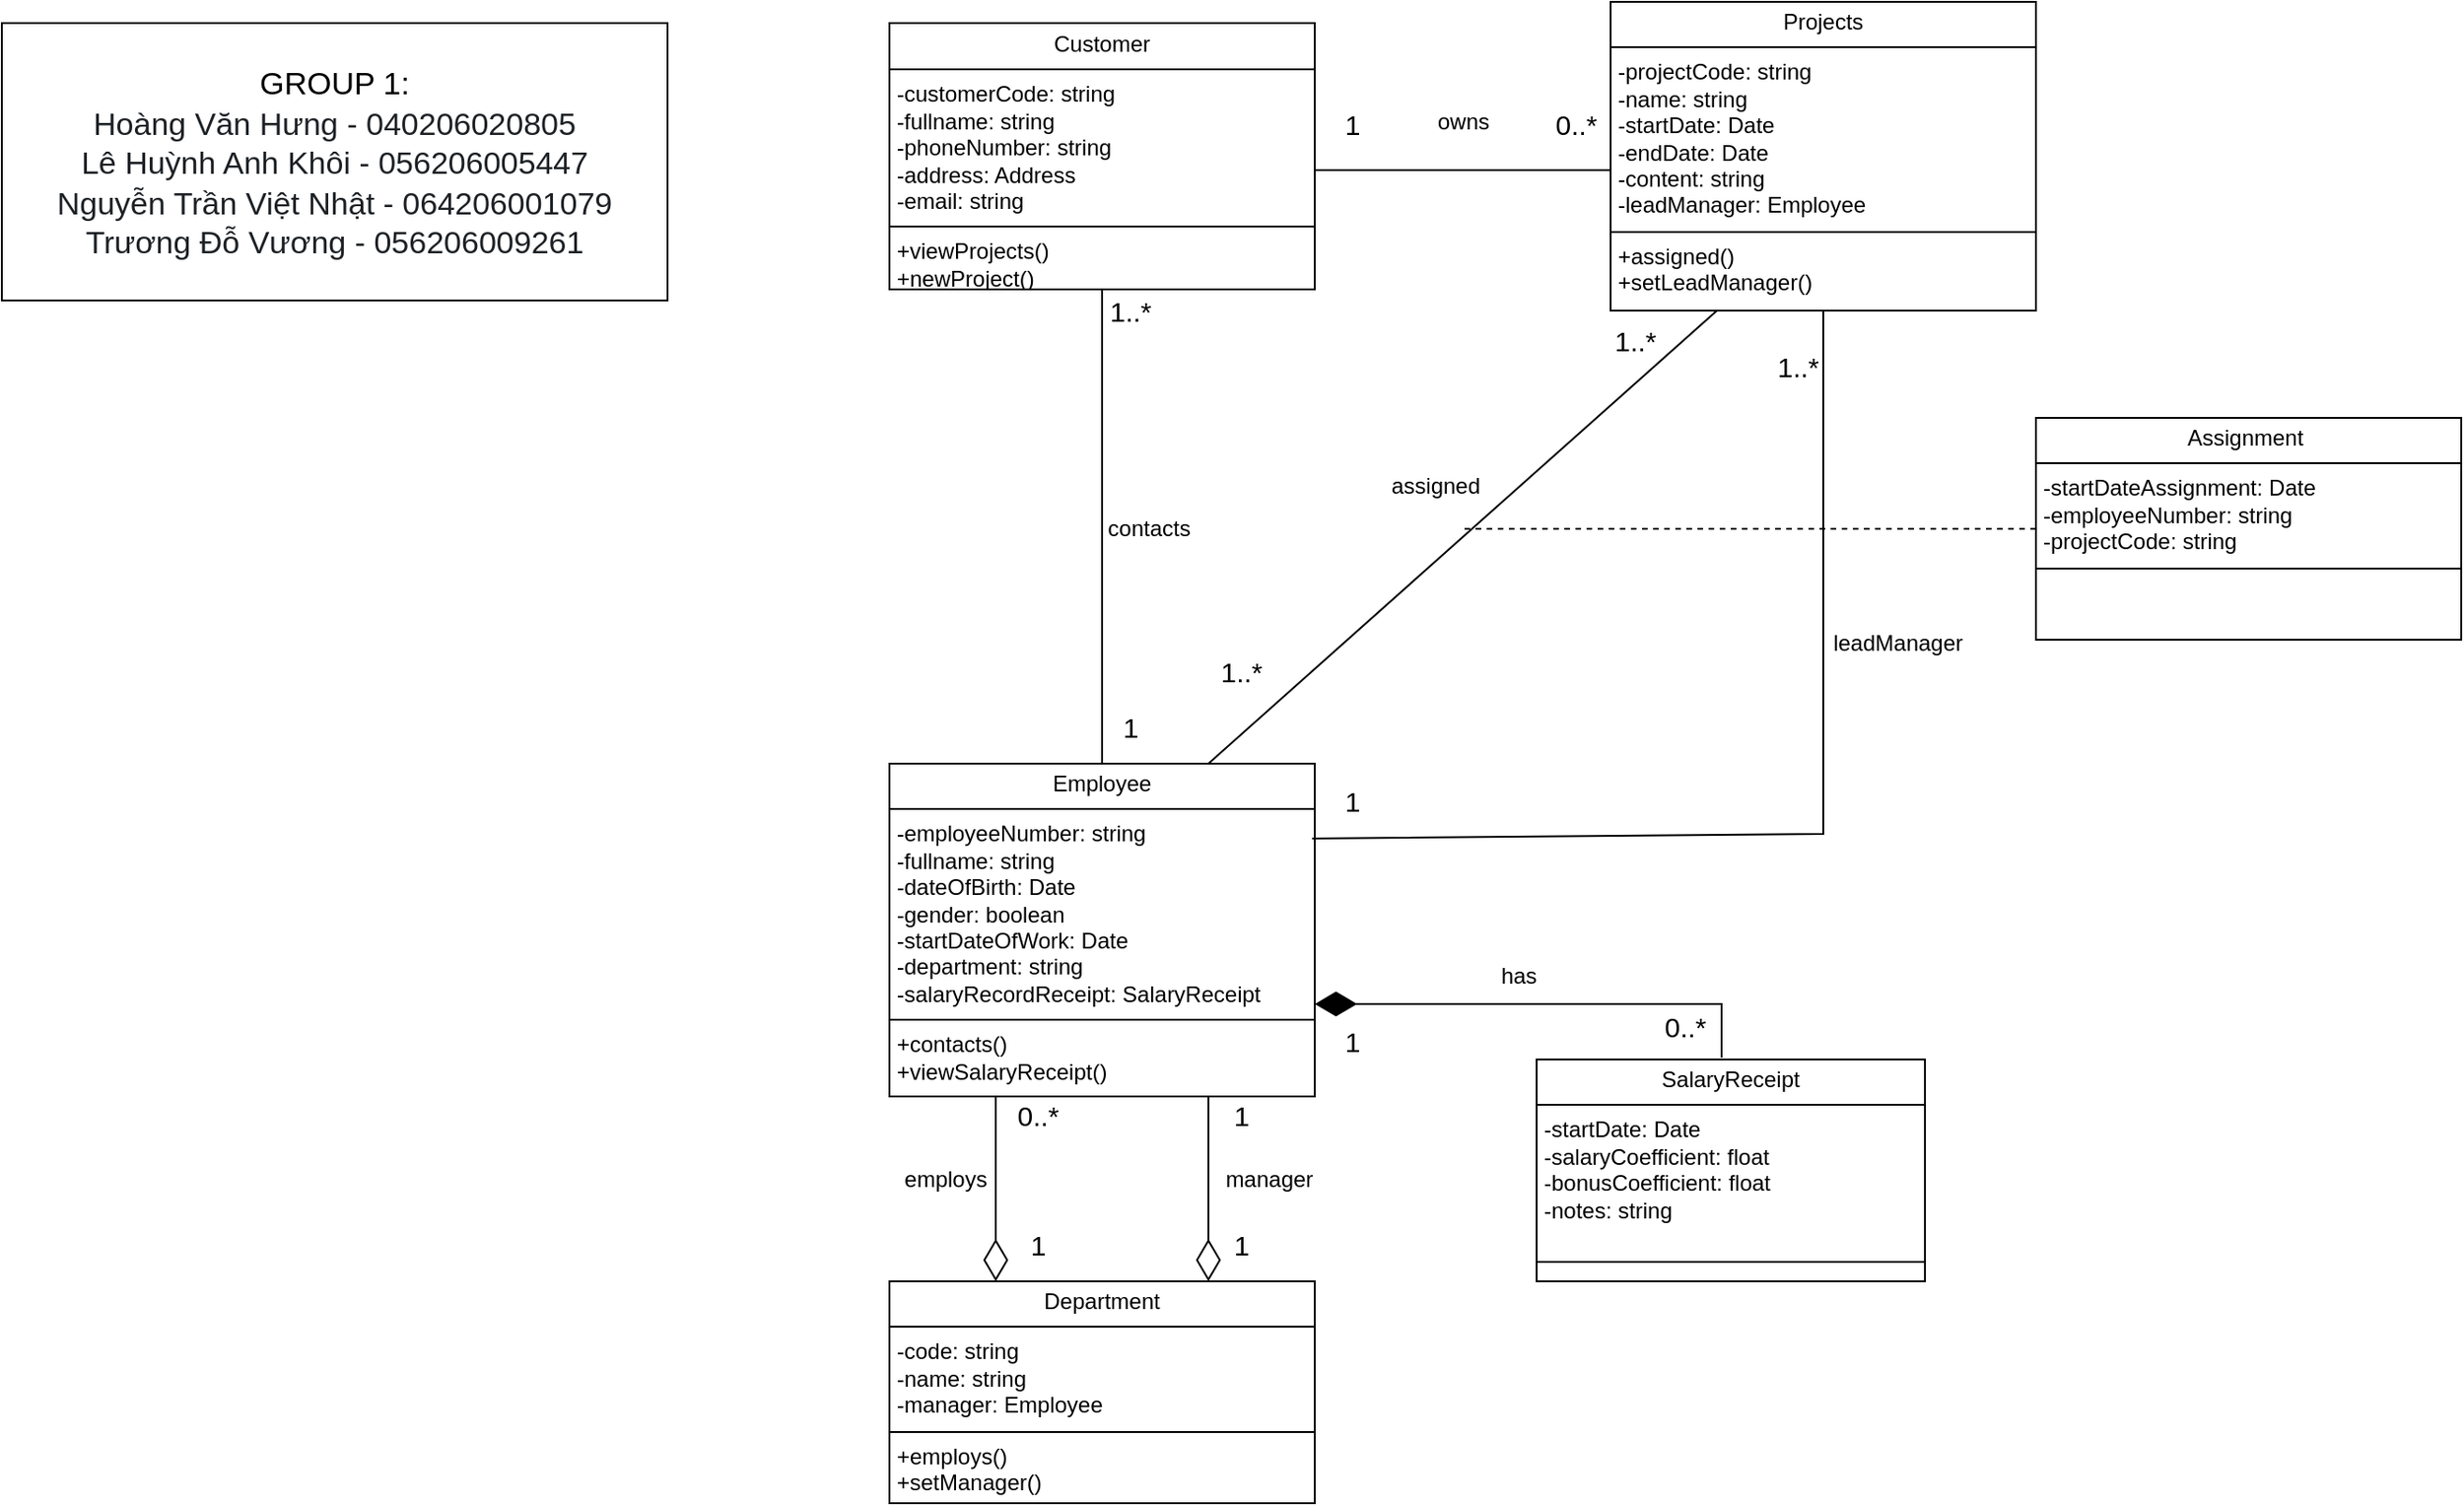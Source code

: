<mxfile version="28.2.7">
  <diagram name="Page-1" id="Ts-NeDFXalQD7CbRLz6-">
    <mxGraphModel dx="2316" dy="2063" grid="1" gridSize="10" guides="1" tooltips="1" connect="1" arrows="1" fold="1" page="1" pageScale="1" pageWidth="827" pageHeight="1169" math="0" shadow="0">
      <root>
        <mxCell id="0" />
        <mxCell id="1" parent="0" />
        <mxCell id="AWTw_-VpDFT90Jt7W-z0-40" style="edgeStyle=orthogonalEdgeStyle;rounded=0;orthogonalLoop=1;jettySize=auto;html=1;exitX=0.25;exitY=1;exitDx=0;exitDy=0;entryX=0.25;entryY=0;entryDx=0;entryDy=0;endArrow=diamondThin;endFill=0;endSize=20;strokeWidth=1;startSize=6;targetPerimeterSpacing=0;jumpSize=6;" parent="1" source="AWTw_-VpDFT90Jt7W-z0-5" target="AWTw_-VpDFT90Jt7W-z0-8" edge="1">
          <mxGeometry relative="1" as="geometry" />
        </mxCell>
        <mxCell id="AWTw_-VpDFT90Jt7W-z0-5" value="&lt;p style=&quot;margin:0px;margin-top:4px;text-align:center;&quot;&gt;Employee&lt;/p&gt;&lt;hr size=&quot;1&quot; style=&quot;border-style:solid;&quot;&gt;&lt;p style=&quot;margin:0px;margin-left:4px;&quot;&gt;-employeeNumber: string&lt;/p&gt;&lt;p style=&quot;margin:0px;margin-left:4px;&quot;&gt;-&lt;span style=&quot;background-color: transparent; color: light-dark(rgb(0, 0, 0), rgb(255, 255, 255));&quot;&gt;fullname: string&lt;/span&gt;&lt;/p&gt;&lt;p style=&quot;margin:0px;margin-left:4px;&quot;&gt;&lt;span style=&quot;background-color: transparent; color: light-dark(rgb(0, 0, 0), rgb(255, 255, 255));&quot;&gt;-&lt;/span&gt;&lt;span style=&quot;background-color: transparent; color: light-dark(rgb(0, 0, 0), rgb(255, 255, 255));&quot;&gt;dateOfBirth: Date&lt;/span&gt;&lt;/p&gt;&lt;p style=&quot;margin:0px;margin-left:4px;&quot;&gt;&lt;span style=&quot;background-color: transparent; color: light-dark(rgb(0, 0, 0), rgb(255, 255, 255));&quot;&gt;-&lt;/span&gt;&lt;span style=&quot;background-color: transparent; color: light-dark(rgb(0, 0, 0), rgb(255, 255, 255));&quot;&gt;gender: boolean&lt;/span&gt;&lt;/p&gt;&lt;p style=&quot;margin:0px;margin-left:4px;&quot;&gt;&lt;span style=&quot;background-color: transparent; color: light-dark(rgb(0, 0, 0), rgb(255, 255, 255));&quot;&gt;-startDateOfWork: Date&lt;/span&gt;&lt;/p&gt;&lt;p style=&quot;margin:0px;margin-left:4px;&quot;&gt;&lt;span style=&quot;background-color: transparent; color: light-dark(rgb(0, 0, 0), rgb(255, 255, 255));&quot;&gt;-&lt;/span&gt;&lt;span style=&quot;background-color: transparent; color: light-dark(rgb(0, 0, 0), rgb(255, 255, 255));&quot;&gt;department: string&lt;/span&gt;&lt;/p&gt;&lt;p style=&quot;margin:0px;margin-left:4px;&quot;&gt;-salaryRecordReceipt: SalaryReceipt&lt;/p&gt;&lt;hr size=&quot;1&quot; style=&quot;border-style:solid;&quot;&gt;&lt;p style=&quot;margin:0px;margin-left:4px;&quot;&gt;+contacts()&lt;/p&gt;&lt;p style=&quot;margin:0px;margin-left:4px;&quot;&gt;+viewSalaryReceipt()&lt;/p&gt;" style="verticalAlign=top;align=left;overflow=fill;html=1;whiteSpace=wrap;" parent="1" vertex="1">
          <mxGeometry x="-160" y="-618" width="230" height="180" as="geometry" />
        </mxCell>
        <mxCell id="AWTw_-VpDFT90Jt7W-z0-12" style="edgeStyle=orthogonalEdgeStyle;rounded=0;orthogonalLoop=1;jettySize=auto;html=1;endArrow=diamondThin;endFill=1;strokeWidth=1;endSize=20;" parent="1" target="AWTw_-VpDFT90Jt7W-z0-5" edge="1">
          <mxGeometry relative="1" as="geometry">
            <Array as="points">
              <mxPoint x="290" y="-488" />
            </Array>
            <mxPoint x="290" y="-459" as="sourcePoint" />
          </mxGeometry>
        </mxCell>
        <mxCell id="AWTw_-VpDFT90Jt7W-z0-13" value="1" style="edgeLabel;html=1;align=center;verticalAlign=middle;resizable=0;points=[];fontSize=15;" parent="AWTw_-VpDFT90Jt7W-z0-12" vertex="1" connectable="0">
          <mxGeometry x="0.84" y="-1" relative="1" as="geometry">
            <mxPoint y="21" as="offset" />
          </mxGeometry>
        </mxCell>
        <mxCell id="AWTw_-VpDFT90Jt7W-z0-14" value="0..*" style="edgeLabel;html=1;align=center;verticalAlign=middle;resizable=0;points=[];fontSize=15;" parent="AWTw_-VpDFT90Jt7W-z0-12" vertex="1" connectable="0">
          <mxGeometry x="-0.871" y="-1" relative="1" as="geometry">
            <mxPoint x="-21" y="-1" as="offset" />
          </mxGeometry>
        </mxCell>
        <mxCell id="AWTw_-VpDFT90Jt7W-z0-8" value="&lt;p style=&quot;margin:0px;margin-top:4px;text-align:center;&quot;&gt;Department&lt;/p&gt;&lt;hr size=&quot;1&quot; style=&quot;border-style:solid;&quot;&gt;&lt;p style=&quot;margin:0px;margin-left:4px;&quot;&gt;-code: string&lt;br&gt;&lt;/p&gt;&lt;p style=&quot;margin:0px;margin-left:4px;&quot;&gt;-name: string&lt;/p&gt;&lt;p style=&quot;margin:0px;margin-left:4px;&quot;&gt;-manager:&amp;nbsp;&lt;span style=&quot;text-align: center; background-color: transparent; color: light-dark(rgb(0, 0, 0), rgb(255, 255, 255));&quot;&gt;Employee&lt;/span&gt;&lt;/p&gt;&lt;hr size=&quot;1&quot; style=&quot;border-style:solid;&quot;&gt;&lt;p style=&quot;margin:0px;margin-left:4px;&quot;&gt;+employs()&lt;/p&gt;&lt;p style=&quot;margin:0px;margin-left:4px;&quot;&gt;+setManager()&lt;/p&gt;" style="verticalAlign=top;align=left;overflow=fill;html=1;whiteSpace=wrap;" parent="1" vertex="1">
          <mxGeometry x="-160" y="-338" width="230" height="120" as="geometry" />
        </mxCell>
        <mxCell id="AWTw_-VpDFT90Jt7W-z0-33" style="edgeStyle=orthogonalEdgeStyle;rounded=0;orthogonalLoop=1;jettySize=auto;html=1;endArrow=none;endFill=0;" parent="1" source="AWTw_-VpDFT90Jt7W-z0-9" target="AWTw_-VpDFT90Jt7W-z0-5" edge="1">
          <mxGeometry relative="1" as="geometry" />
        </mxCell>
        <mxCell id="AWTw_-VpDFT90Jt7W-z0-9" value="&lt;p style=&quot;margin:0px;margin-top:4px;text-align:center;&quot;&gt;Customer&lt;/p&gt;&lt;hr size=&quot;1&quot; style=&quot;border-style:solid;&quot;&gt;&lt;p style=&quot;margin:0px;margin-left:4px;&quot;&gt;-customerCode: string&lt;br&gt;&lt;/p&gt;&lt;p style=&quot;margin:0px;margin-left:4px;&quot;&gt;-&lt;span style=&quot;background-color: transparent; color: light-dark(rgb(0, 0, 0), rgb(255, 255, 255));&quot;&gt;fullname: string&lt;/span&gt;&lt;br&gt;&lt;/p&gt;&lt;p style=&quot;margin:0px;margin-left:4px;&quot;&gt;&lt;span style=&quot;background-color: transparent; color: light-dark(rgb(0, 0, 0), rgb(255, 255, 255));&quot;&gt;-&lt;/span&gt;&lt;span style=&quot;background-color: transparent; color: light-dark(rgb(0, 0, 0), rgb(255, 255, 255));&quot;&gt;phoneNumber: string&lt;/span&gt;&lt;/p&gt;&lt;p style=&quot;margin:0px;margin-left:4px;&quot;&gt;&lt;span style=&quot;background-color: transparent; color: light-dark(rgb(0, 0, 0), rgb(255, 255, 255));&quot;&gt;-&lt;/span&gt;&lt;span style=&quot;background-color: transparent; color: light-dark(rgb(0, 0, 0), rgb(255, 255, 255));&quot;&gt;address: Address&lt;/span&gt;&lt;/p&gt;&lt;p style=&quot;margin:0px;margin-left:4px;&quot;&gt;&lt;span style=&quot;background-color: transparent; color: light-dark(rgb(0, 0, 0), rgb(255, 255, 255));&quot;&gt;-&lt;/span&gt;&lt;span style=&quot;background-color: transparent; color: light-dark(rgb(0, 0, 0), rgb(255, 255, 255));&quot;&gt;email: string&lt;/span&gt;&lt;/p&gt;&lt;hr size=&quot;1&quot; style=&quot;border-style:solid;&quot;&gt;&lt;p style=&quot;margin:0px;margin-left:4px;&quot;&gt;+viewProjects()&lt;/p&gt;&lt;p style=&quot;margin:0px;margin-left:4px;&quot;&gt;+newProject()&lt;/p&gt;" style="verticalAlign=top;align=left;overflow=fill;html=1;whiteSpace=wrap;" parent="1" vertex="1">
          <mxGeometry x="-160" y="-1018.5" width="230" height="144" as="geometry" />
        </mxCell>
        <mxCell id="AWTw_-VpDFT90Jt7W-z0-19" style="edgeStyle=orthogonalEdgeStyle;rounded=0;orthogonalLoop=1;jettySize=auto;html=1;strokeWidth=1;endArrow=none;endFill=0;endSize=20;startSize=7;" parent="1" source="AWTw_-VpDFT90Jt7W-z0-10" edge="1">
          <mxGeometry relative="1" as="geometry">
            <Array as="points">
              <mxPoint x="155" y="-939" />
            </Array>
            <mxPoint x="70" y="-939" as="targetPoint" />
          </mxGeometry>
        </mxCell>
        <mxCell id="AWTw_-VpDFT90Jt7W-z0-20" value="1" style="edgeLabel;html=1;align=center;verticalAlign=middle;resizable=0;points=[];fontSize=15;" parent="AWTw_-VpDFT90Jt7W-z0-19" vertex="1" connectable="0">
          <mxGeometry x="0.883" y="-2" relative="1" as="geometry">
            <mxPoint x="10" y="-23" as="offset" />
          </mxGeometry>
        </mxCell>
        <mxCell id="AWTw_-VpDFT90Jt7W-z0-21" value="0..*" style="edgeLabel;html=1;align=center;verticalAlign=middle;resizable=0;points=[];fontSize=15;" parent="AWTw_-VpDFT90Jt7W-z0-19" vertex="1" connectable="0">
          <mxGeometry x="-0.864" y="-2" relative="1" as="geometry">
            <mxPoint x="-8" y="-23" as="offset" />
          </mxGeometry>
        </mxCell>
        <mxCell id="AWTw_-VpDFT90Jt7W-z0-10" value="&lt;p style=&quot;margin:0px;margin-top:4px;text-align:center;&quot;&gt;Projects&lt;/p&gt;&lt;hr size=&quot;1&quot; style=&quot;border-style:solid;&quot;&gt;&lt;p style=&quot;margin:0px;margin-left:4px;&quot;&gt;-projectCode: string&lt;br&gt;&lt;/p&gt;&lt;p style=&quot;margin:0px;margin-left:4px;&quot;&gt;-name: string&lt;/p&gt;&lt;p style=&quot;margin:0px;margin-left:4px;&quot;&gt;-startDate: Date&lt;/p&gt;&lt;p style=&quot;margin:0px;margin-left:4px;&quot;&gt;-endDate: Date&lt;/p&gt;&lt;p style=&quot;margin:0px;margin-left:4px;&quot;&gt;-content: string&lt;/p&gt;&lt;p style=&quot;margin:0px;margin-left:4px;&quot;&gt;-leadManager: Employee&lt;/p&gt;&lt;hr size=&quot;1&quot; style=&quot;border-style:solid;&quot;&gt;&lt;p style=&quot;margin:0px;margin-left:4px;&quot;&gt;+assigned()&lt;/p&gt;&lt;p style=&quot;margin:0px;margin-left:4px;&quot;&gt;+setLeadManager()&lt;/p&gt;&lt;p style=&quot;margin:0px;margin-left:4px;&quot;&gt;&lt;br&gt;&lt;/p&gt;" style="verticalAlign=top;align=left;overflow=fill;html=1;whiteSpace=wrap;" parent="1" vertex="1">
          <mxGeometry x="230" y="-1030" width="230" height="167" as="geometry" />
        </mxCell>
        <mxCell id="AWTw_-VpDFT90Jt7W-z0-34" value="1..*" style="edgeLabel;html=1;align=center;verticalAlign=middle;resizable=0;points=[];fontSize=15;" parent="1" vertex="1" connectable="0">
          <mxGeometry x="-30" y="-863" as="geometry" />
        </mxCell>
        <mxCell id="AWTw_-VpDFT90Jt7W-z0-35" value="1" style="edgeLabel;html=1;align=center;verticalAlign=middle;resizable=0;points=[];fontSize=15;" parent="1" vertex="1" connectable="0">
          <mxGeometry x="-30" y="-638" as="geometry" />
        </mxCell>
        <mxCell id="AWTw_-VpDFT90Jt7W-z0-36" value="contacts" style="text;html=1;align=center;verticalAlign=middle;resizable=0;points=[];autosize=1;strokeColor=none;fillColor=none;" parent="1" vertex="1">
          <mxGeometry x="-55" y="-760" width="70" height="30" as="geometry" />
        </mxCell>
        <mxCell id="AWTw_-VpDFT90Jt7W-z0-37" value="has" style="text;html=1;align=center;verticalAlign=middle;resizable=0;points=[];autosize=1;strokeColor=none;fillColor=none;" parent="1" vertex="1">
          <mxGeometry x="160" y="-518" width="40" height="30" as="geometry" />
        </mxCell>
        <mxCell id="AWTw_-VpDFT90Jt7W-z0-38" value="owns" style="text;html=1;align=center;verticalAlign=middle;resizable=0;points=[];autosize=1;strokeColor=none;fillColor=none;" parent="1" vertex="1">
          <mxGeometry x="125" y="-980" width="50" height="30" as="geometry" />
        </mxCell>
        <mxCell id="AWTw_-VpDFT90Jt7W-z0-41" value="0..*" style="edgeLabel;html=1;align=center;verticalAlign=middle;resizable=0;points=[];fontSize=15;" parent="1" vertex="1" connectable="0">
          <mxGeometry x="-80" y="-428" as="geometry" />
        </mxCell>
        <mxCell id="AWTw_-VpDFT90Jt7W-z0-42" value="1" style="edgeLabel;html=1;align=center;verticalAlign=middle;resizable=0;points=[];fontSize=15;" parent="1" vertex="1" connectable="0">
          <mxGeometry x="-80" y="-358" as="geometry" />
        </mxCell>
        <mxCell id="AWTw_-VpDFT90Jt7W-z0-45" value="employs" style="text;html=1;align=center;verticalAlign=middle;resizable=0;points=[];autosize=1;strokeColor=none;fillColor=none;" parent="1" vertex="1">
          <mxGeometry x="-165" y="-408" width="70" height="30" as="geometry" />
        </mxCell>
        <mxCell id="AWTw_-VpDFT90Jt7W-z0-47" value="1" style="edgeLabel;html=1;align=center;verticalAlign=middle;resizable=0;points=[];fontSize=15;" parent="1" vertex="1" connectable="0">
          <mxGeometry x="30" y="-428" as="geometry" />
        </mxCell>
        <mxCell id="AWTw_-VpDFT90Jt7W-z0-48" value="1" style="edgeLabel;html=1;align=center;verticalAlign=middle;resizable=0;points=[];fontSize=15;" parent="1" vertex="1" connectable="0">
          <mxGeometry x="30" y="-358" as="geometry">
            <mxPoint as="offset" />
          </mxGeometry>
        </mxCell>
        <mxCell id="AWTw_-VpDFT90Jt7W-z0-49" value="manager" style="text;html=1;align=center;verticalAlign=middle;resizable=0;points=[];autosize=1;strokeColor=none;fillColor=none;" parent="1" vertex="1">
          <mxGeometry x="10" y="-408" width="70" height="30" as="geometry" />
        </mxCell>
        <mxCell id="_oyAri6tZI2-c3g5vn3V-3" style="edgeStyle=orthogonalEdgeStyle;rounded=0;orthogonalLoop=1;jettySize=auto;html=1;endArrow=none;endFill=0;dashed=1;" edge="1" parent="1" source="AWTw_-VpDFT90Jt7W-z0-50">
          <mxGeometry relative="1" as="geometry">
            <mxPoint x="150" y="-745" as="targetPoint" />
          </mxGeometry>
        </mxCell>
        <mxCell id="AWTw_-VpDFT90Jt7W-z0-50" value="&lt;p style=&quot;margin:0px;margin-top:4px;text-align:center;&quot;&gt;Assignment&amp;nbsp;&lt;/p&gt;&lt;hr size=&quot;1&quot; style=&quot;border-style:solid;&quot;&gt;&lt;p style=&quot;margin:0px;margin-left:4px;&quot;&gt;-&lt;span style=&quot;background-color: transparent;&quot;&gt;startDateAssignment: Date&lt;/span&gt;&lt;br&gt;&lt;/p&gt;&lt;p style=&quot;margin:0px;margin-left:4px;&quot;&gt;&lt;span style=&quot;background-color: transparent;&quot;&gt;-employeeNumber: string&lt;/span&gt;&lt;/p&gt;&lt;p style=&quot;margin:0px;margin-left:4px;&quot;&gt;&lt;span style=&quot;background-color: transparent;&quot;&gt;-projectCode: string&lt;/span&gt;&lt;/p&gt;&lt;hr size=&quot;1&quot; style=&quot;border-style:solid;&quot;&gt;&lt;p style=&quot;margin:0px;margin-left:4px;&quot;&gt;&lt;br&gt;&lt;/p&gt;" style="verticalAlign=top;align=left;overflow=fill;html=1;whiteSpace=wrap;" parent="1" vertex="1">
          <mxGeometry x="460" y="-805" width="230" height="120" as="geometry" />
        </mxCell>
        <mxCell id="AWTw_-VpDFT90Jt7W-z0-70" value="" style="endArrow=none;html=1;rounded=0;exitX=0.75;exitY=0;exitDx=0;exitDy=0;entryX=0.25;entryY=1;entryDx=0;entryDy=0;endFill=0;endSize=20;" parent="1" source="AWTw_-VpDFT90Jt7W-z0-5" target="AWTw_-VpDFT90Jt7W-z0-10" edge="1">
          <mxGeometry width="50" height="50" relative="1" as="geometry">
            <mxPoint x="150" y="-698" as="sourcePoint" />
            <mxPoint x="200" y="-748" as="targetPoint" />
          </mxGeometry>
        </mxCell>
        <mxCell id="AWTw_-VpDFT90Jt7W-z0-71" value="1..*" style="edgeLabel;html=1;align=center;verticalAlign=middle;resizable=0;points=[];fontSize=15;" parent="1" vertex="1" connectable="0">
          <mxGeometry x="240" y="-848" as="geometry">
            <mxPoint x="3" y="1" as="offset" />
          </mxGeometry>
        </mxCell>
        <mxCell id="AWTw_-VpDFT90Jt7W-z0-72" value="1..*" style="edgeLabel;html=1;align=center;verticalAlign=middle;resizable=0;points=[];fontSize=15;" parent="1" vertex="1" connectable="0">
          <mxGeometry x="30" y="-668" as="geometry" />
        </mxCell>
        <mxCell id="AWTw_-VpDFT90Jt7W-z0-76" value="" style="endArrow=none;html=1;rounded=0;exitX=0.994;exitY=0.225;exitDx=0;exitDy=0;entryX=0.5;entryY=1;entryDx=0;entryDy=0;exitPerimeter=0;endFill=0;endSize=20;" parent="1" source="AWTw_-VpDFT90Jt7W-z0-5" target="AWTw_-VpDFT90Jt7W-z0-10" edge="1">
          <mxGeometry width="50" height="50" relative="1" as="geometry">
            <mxPoint x="200" y="-493" as="sourcePoint" />
            <mxPoint x="474" y="-738" as="targetPoint" />
            <Array as="points">
              <mxPoint x="345" y="-580" />
            </Array>
          </mxGeometry>
        </mxCell>
        <mxCell id="AWTw_-VpDFT90Jt7W-z0-77" value="assigned" style="text;html=1;align=center;verticalAlign=middle;resizable=0;points=[];autosize=1;strokeColor=none;fillColor=none;" parent="1" vertex="1">
          <mxGeometry x="100" y="-783" width="70" height="30" as="geometry" />
        </mxCell>
        <mxCell id="AWTw_-VpDFT90Jt7W-z0-78" value="leadManager" style="text;html=1;align=center;verticalAlign=middle;resizable=0;points=[];autosize=1;strokeColor=none;fillColor=none;" parent="1" vertex="1">
          <mxGeometry x="340" y="-698" width="90" height="30" as="geometry" />
        </mxCell>
        <mxCell id="AWTw_-VpDFT90Jt7W-z0-79" value="1" style="edgeLabel;html=1;align=center;verticalAlign=middle;resizable=0;points=[];fontSize=15;" parent="1" vertex="1" connectable="0">
          <mxGeometry x="90" y="-598" as="geometry" />
        </mxCell>
        <mxCell id="AWTw_-VpDFT90Jt7W-z0-80" value="1..*" style="edgeLabel;html=1;align=center;verticalAlign=middle;resizable=0;points=[];fontSize=15;" parent="1" vertex="1" connectable="0">
          <mxGeometry x="330" y="-838" as="geometry">
            <mxPoint x="1" y="5" as="offset" />
          </mxGeometry>
        </mxCell>
        <mxCell id="Phsdws-glPYBhCazXSE9-1" style="edgeStyle=orthogonalEdgeStyle;rounded=0;orthogonalLoop=1;jettySize=auto;html=1;exitX=0.75;exitY=1;exitDx=0;exitDy=0;entryX=0.75;entryY=0;entryDx=0;entryDy=0;endArrow=diamondThin;endFill=0;endSize=20;strokeWidth=1;startSize=6;targetPerimeterSpacing=0;" parent="1" source="AWTw_-VpDFT90Jt7W-z0-5" target="AWTw_-VpDFT90Jt7W-z0-8" edge="1">
          <mxGeometry relative="1" as="geometry">
            <mxPoint x="10" y="-428" as="sourcePoint" />
            <mxPoint x="10" y="-328" as="targetPoint" />
          </mxGeometry>
        </mxCell>
        <mxCell id="Phsdws-glPYBhCazXSE9-16" value="&lt;p style=&quot;margin:0px;margin-top:4px;text-align:center;&quot;&gt;SalaryReceipt&lt;/p&gt;&lt;hr size=&quot;1&quot; style=&quot;border-style:solid;&quot;&gt;&lt;p style=&quot;margin: 0px 0px 0px 4px;&quot;&gt;-startDate: Date&lt;br&gt;&lt;/p&gt;&lt;p style=&quot;margin: 0px 0px 0px 4px;&quot;&gt;-salaryCoefficient: float&lt;/p&gt;&lt;p style=&quot;margin: 0px 0px 0px 4px;&quot;&gt;-bonusCoefficient: float&lt;/p&gt;&lt;p style=&quot;margin: 0px 0px 0px 4px;&quot;&gt;-notes: string&lt;/p&gt;&lt;p style=&quot;margin: 0px 0px 0px 4px;&quot;&gt;&lt;br&gt;&lt;/p&gt;&lt;hr size=&quot;1&quot; style=&quot;border-style:solid;&quot;&gt;&lt;p style=&quot;margin:0px;margin-left:4px;&quot;&gt;&lt;br&gt;&lt;/p&gt;" style="verticalAlign=top;align=left;overflow=fill;html=1;whiteSpace=wrap;" parent="1" vertex="1">
          <mxGeometry x="190" y="-458" width="210" height="120" as="geometry" />
        </mxCell>
        <mxCell id="3OqTT-c-ikN6eXPMabQX-1" value="&lt;h2 style=&quot;forced-color-adjust: none; orphans: 2; text-indent: 0px; widows: 2; text-decoration-thickness: initial; text-decoration-style: initial; text-decoration-color: initial; color: rgb(0, 0, 0);&quot;&gt;&lt;span style=&quot;color: rgb(0, 0, 0); font-family: Helvetica; font-size: 17px; font-style: normal; font-variant-ligatures: normal; font-variant-caps: normal; font-weight: 400; letter-spacing: normal; text-transform: none; word-spacing: 0px; -webkit-text-stroke-width: 0px; white-space: nowrap;&quot;&gt;GROUP 1:&lt;br&gt;&lt;/span&gt;&lt;span style=&quot;color: rgb(29, 33, 37); font-family: Nunito, sans-serif; font-size: 17px; font-style: normal; font-variant-ligatures: normal; font-variant-caps: normal; font-weight: 400; letter-spacing: normal; text-transform: none; word-spacing: 0px; -webkit-text-stroke-width: 0px; white-space: normal; background-color: rgb(255, 255, 255);&quot;&gt;Hoàng Văn Hưng -&amp;nbsp;040206020805&lt;br&gt;&lt;/span&gt;&lt;font style=&quot;forced-color-adjust: none;&quot;&gt;&lt;span style=&quot;forced-color-adjust: none; background-color: rgb(255, 255, 255); color: rgb(29, 33, 37);&quot;&gt;&lt;font face=&quot;Nunito, sans-serif&quot; color=&quot;#1d2125&quot;&gt;&lt;span style=&quot;font-size: 17px; font-weight: 400;&quot;&gt;Lê Huỳnh Anh Khôi - 056206005447&lt;/span&gt;&lt;/font&gt;&lt;br&gt;&lt;/span&gt;&lt;/font&gt;&lt;font style=&quot;color: rgb(0, 0, 0); font-family: Helvetica; font-size: 17px; font-style: normal; font-variant-ligatures: normal; font-variant-caps: normal; font-weight: 400; letter-spacing: normal; text-transform: none; word-spacing: 0px; -webkit-text-stroke-width: 0px; white-space: nowrap; forced-color-adjust: none;&quot;&gt;&lt;span style=&quot;forced-color-adjust: none; color: rgb(29, 33, 37); font-family: Nunito, sans-serif; text-wrap-mode: wrap; background-color: rgb(255, 255, 255);&quot;&gt;Nguyễn Trần Việt Nhật -&amp;nbsp;064206001079&lt;br&gt;&lt;/span&gt;&lt;/font&gt;&lt;font style=&quot;color: rgb(0, 0, 0); font-family: Helvetica; font-size: 17px; font-style: normal; font-variant-ligatures: normal; font-variant-caps: normal; font-weight: 400; letter-spacing: normal; text-transform: none; word-spacing: 0px; -webkit-text-stroke-width: 0px; white-space: nowrap; forced-color-adjust: none;&quot;&gt;&lt;span style=&quot;forced-color-adjust: none; color: rgb(29, 33, 37); font-family: Nunito, sans-serif; text-wrap-mode: wrap; background-color: rgb(255, 255, 255);&quot;&gt;Trương Đỗ Vương - 056206009261&lt;/span&gt;&lt;/font&gt;&lt;/h2&gt;" style="text;whiteSpace=wrap;html=1;strokeColor=default;align=center;" parent="1" vertex="1">
          <mxGeometry x="-640" y="-1018.5" width="360" height="150" as="geometry" />
        </mxCell>
      </root>
    </mxGraphModel>
  </diagram>
</mxfile>

